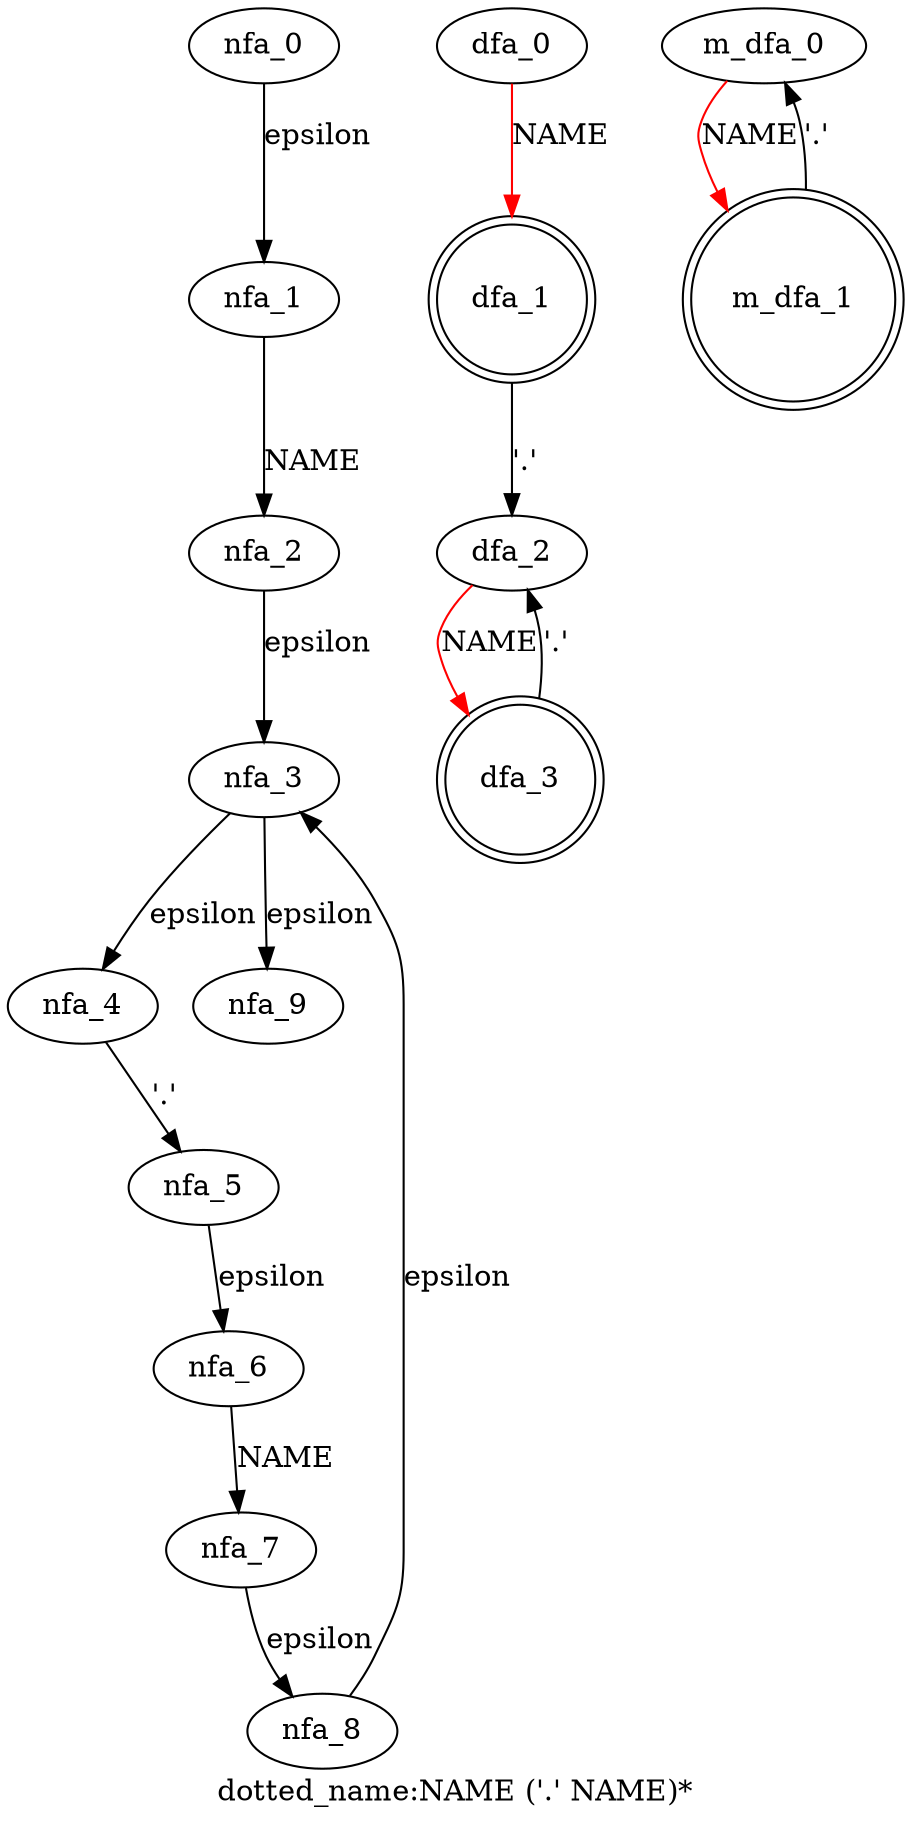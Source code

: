 digraph dotted_name {
 graph[label="dotted_name:NAME ('.' NAME)*"]
 subgraph dotted_name_nfa {
  nfa_0->nfa_1[label="epsilon"]
  nfa_1->nfa_2[label="NAME"]
  nfa_2->nfa_3[label="epsilon"]
  nfa_3->nfa_4[label="epsilon"]
  nfa_4->nfa_5[label="'.'"]
  nfa_5->nfa_6[label="epsilon"]
  nfa_6->nfa_7[label="NAME"]
  nfa_7->nfa_8[label="epsilon"]
  nfa_8->nfa_3[label="epsilon"]
  nfa_3->nfa_9[label="epsilon"]
  }
 subgraph dotted_name_dfa {
  dfa_0->dfa_1[label="NAME",color=red]
  dfa_1->dfa_2[label="'.'"]
  dfa_2->dfa_3[label="NAME",color=red]
  dfa_3->dfa_2[label="'.'"]
  dfa_1[shape=doublecircle]
  dfa_3[shape=doublecircle]
  }
 subgraph dotted_name_m_dfa {
  m_dfa_0->m_dfa_1[label="NAME",color=red]
  m_dfa_1->m_dfa_0[label="'.'"]
  m_dfa_1[shape=doublecircle]
  }
}
